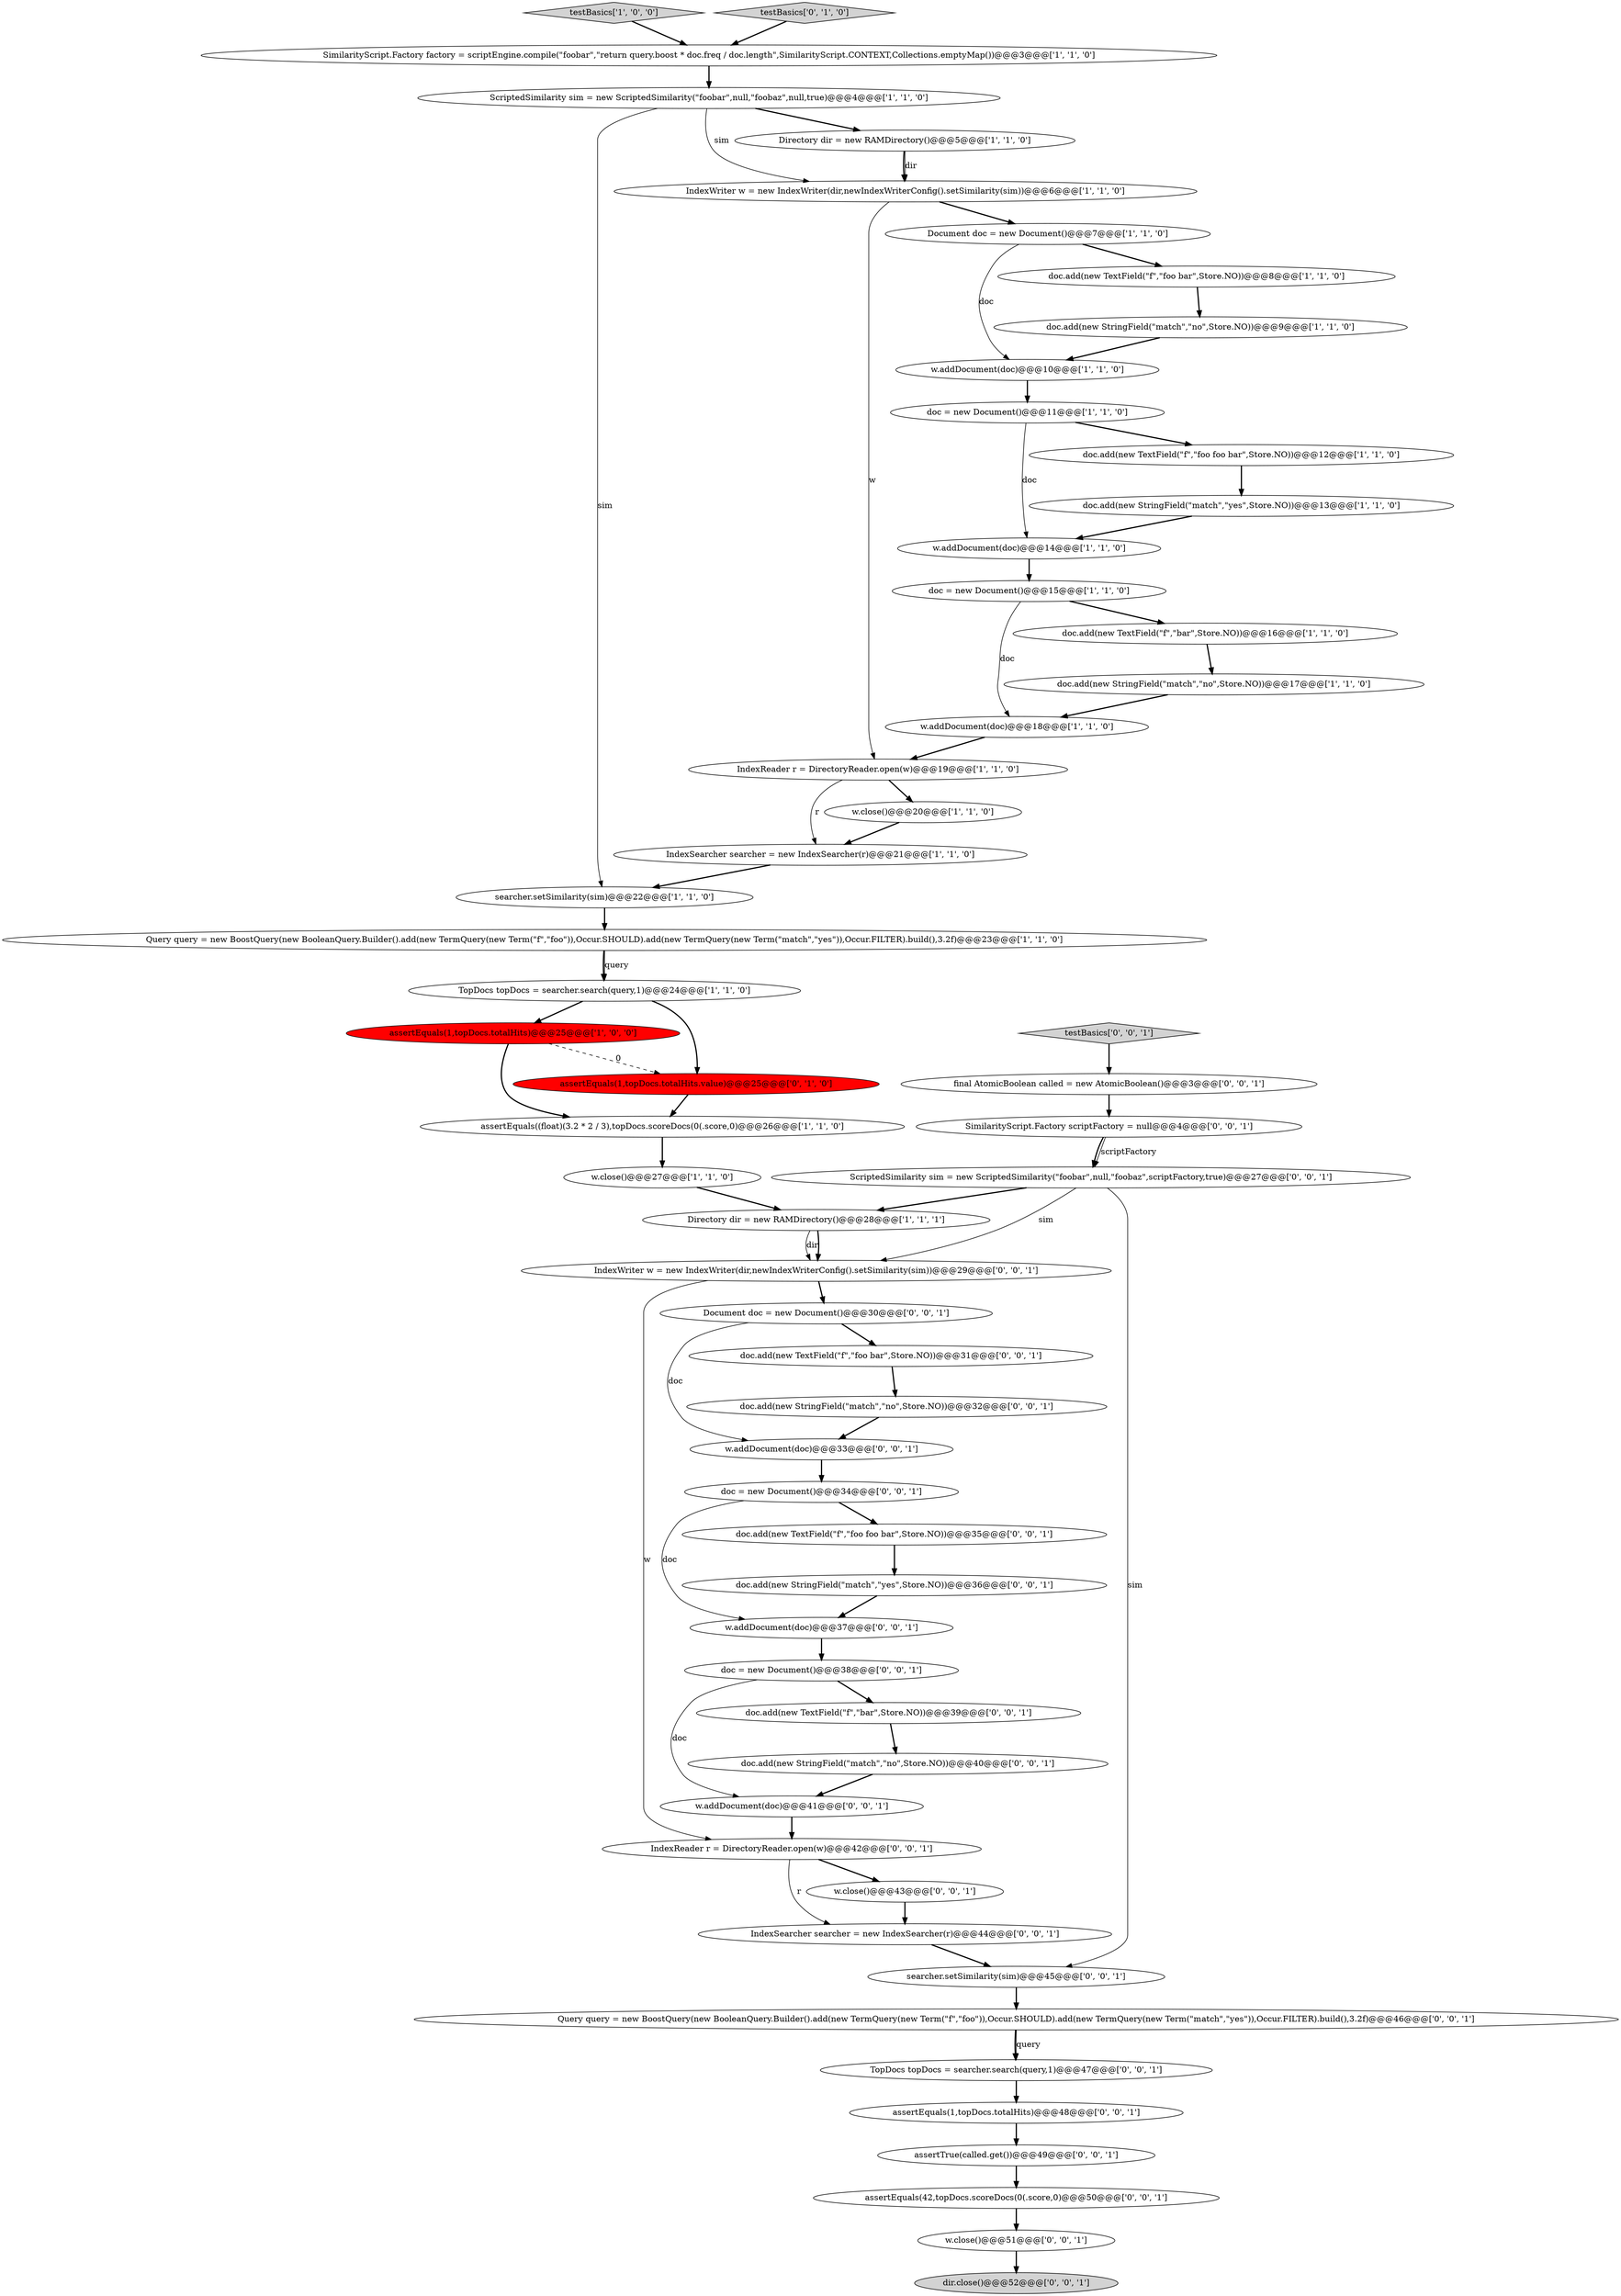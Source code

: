digraph {
1 [style = filled, label = "SimilarityScript.Factory factory = scriptEngine.compile(\"foobar\",\"return query.boost * doc.freq / doc.length\",SimilarityScript.CONTEXT,Collections.emptyMap())@@@3@@@['1', '1', '0']", fillcolor = white, shape = ellipse image = "AAA0AAABBB1BBB"];
31 [style = filled, label = "doc = new Document()@@@34@@@['0', '0', '1']", fillcolor = white, shape = ellipse image = "AAA0AAABBB3BBB"];
21 [style = filled, label = "doc = new Document()@@@15@@@['1', '1', '0']", fillcolor = white, shape = ellipse image = "AAA0AAABBB1BBB"];
24 [style = filled, label = "testBasics['1', '0', '0']", fillcolor = lightgray, shape = diamond image = "AAA0AAABBB1BBB"];
18 [style = filled, label = "IndexReader r = DirectoryReader.open(w)@@@19@@@['1', '1', '0']", fillcolor = white, shape = ellipse image = "AAA0AAABBB1BBB"];
47 [style = filled, label = "Query query = new BoostQuery(new BooleanQuery.Builder().add(new TermQuery(new Term(\"f\",\"foo\")),Occur.SHOULD).add(new TermQuery(new Term(\"match\",\"yes\")),Occur.FILTER).build(),3.2f)@@@46@@@['0', '0', '1']", fillcolor = white, shape = ellipse image = "AAA0AAABBB3BBB"];
55 [style = filled, label = "w.addDocument(doc)@@@37@@@['0', '0', '1']", fillcolor = white, shape = ellipse image = "AAA0AAABBB3BBB"];
48 [style = filled, label = "assertEquals(42,topDocs.scoreDocs(0(.score,0)@@@50@@@['0', '0', '1']", fillcolor = white, shape = ellipse image = "AAA0AAABBB3BBB"];
9 [style = filled, label = "IndexWriter w = new IndexWriter(dir,newIndexWriterConfig().setSimilarity(sim))@@@6@@@['1', '1', '0']", fillcolor = white, shape = ellipse image = "AAA0AAABBB1BBB"];
38 [style = filled, label = "SimilarityScript.Factory scriptFactory = null@@@4@@@['0', '0', '1']", fillcolor = white, shape = ellipse image = "AAA0AAABBB3BBB"];
6 [style = filled, label = "assertEquals(1,topDocs.totalHits)@@@25@@@['1', '0', '0']", fillcolor = red, shape = ellipse image = "AAA1AAABBB1BBB"];
15 [style = filled, label = "w.close()@@@27@@@['1', '1', '0']", fillcolor = white, shape = ellipse image = "AAA0AAABBB1BBB"];
10 [style = filled, label = "doc = new Document()@@@11@@@['1', '1', '0']", fillcolor = white, shape = ellipse image = "AAA0AAABBB1BBB"];
53 [style = filled, label = "w.addDocument(doc)@@@33@@@['0', '0', '1']", fillcolor = white, shape = ellipse image = "AAA0AAABBB3BBB"];
16 [style = filled, label = "TopDocs topDocs = searcher.search(query,1)@@@24@@@['1', '1', '0']", fillcolor = white, shape = ellipse image = "AAA0AAABBB1BBB"];
23 [style = filled, label = "assertEquals((float)(3.2 * 2 / 3),topDocs.scoreDocs(0(.score,0)@@@26@@@['1', '1', '0']", fillcolor = white, shape = ellipse image = "AAA0AAABBB1BBB"];
30 [style = filled, label = "IndexSearcher searcher = new IndexSearcher(r)@@@44@@@['0', '0', '1']", fillcolor = white, shape = ellipse image = "AAA0AAABBB3BBB"];
0 [style = filled, label = "Document doc = new Document()@@@7@@@['1', '1', '0']", fillcolor = white, shape = ellipse image = "AAA0AAABBB1BBB"];
40 [style = filled, label = "doc = new Document()@@@38@@@['0', '0', '1']", fillcolor = white, shape = ellipse image = "AAA0AAABBB3BBB"];
13 [style = filled, label = "w.addDocument(doc)@@@14@@@['1', '1', '0']", fillcolor = white, shape = ellipse image = "AAA0AAABBB1BBB"];
14 [style = filled, label = "ScriptedSimilarity sim = new ScriptedSimilarity(\"foobar\",null,\"foobaz\",null,true)@@@4@@@['1', '1', '0']", fillcolor = white, shape = ellipse image = "AAA0AAABBB1BBB"];
22 [style = filled, label = "searcher.setSimilarity(sim)@@@22@@@['1', '1', '0']", fillcolor = white, shape = ellipse image = "AAA0AAABBB1BBB"];
33 [style = filled, label = "testBasics['0', '0', '1']", fillcolor = lightgray, shape = diamond image = "AAA0AAABBB3BBB"];
34 [style = filled, label = "Document doc = new Document()@@@30@@@['0', '0', '1']", fillcolor = white, shape = ellipse image = "AAA0AAABBB3BBB"];
42 [style = filled, label = "IndexReader r = DirectoryReader.open(w)@@@42@@@['0', '0', '1']", fillcolor = white, shape = ellipse image = "AAA0AAABBB3BBB"];
7 [style = filled, label = "doc.add(new TextField(\"f\",\"foo foo bar\",Store.NO))@@@12@@@['1', '1', '0']", fillcolor = white, shape = ellipse image = "AAA0AAABBB1BBB"];
5 [style = filled, label = "IndexSearcher searcher = new IndexSearcher(r)@@@21@@@['1', '1', '0']", fillcolor = white, shape = ellipse image = "AAA0AAABBB1BBB"];
50 [style = filled, label = "dir.close()@@@52@@@['0', '0', '1']", fillcolor = lightgray, shape = ellipse image = "AAA0AAABBB3BBB"];
11 [style = filled, label = "w.addDocument(doc)@@@10@@@['1', '1', '0']", fillcolor = white, shape = ellipse image = "AAA0AAABBB1BBB"];
41 [style = filled, label = "w.close()@@@43@@@['0', '0', '1']", fillcolor = white, shape = ellipse image = "AAA0AAABBB3BBB"];
19 [style = filled, label = "Directory dir = new RAMDirectory()@@@28@@@['1', '1', '1']", fillcolor = white, shape = ellipse image = "AAA0AAABBB1BBB"];
3 [style = filled, label = "doc.add(new StringField(\"match\",\"no\",Store.NO))@@@17@@@['1', '1', '0']", fillcolor = white, shape = ellipse image = "AAA0AAABBB1BBB"];
25 [style = filled, label = "doc.add(new TextField(\"f\",\"bar\",Store.NO))@@@16@@@['1', '1', '0']", fillcolor = white, shape = ellipse image = "AAA0AAABBB1BBB"];
35 [style = filled, label = "IndexWriter w = new IndexWriter(dir,newIndexWriterConfig().setSimilarity(sim))@@@29@@@['0', '0', '1']", fillcolor = white, shape = ellipse image = "AAA0AAABBB3BBB"];
8 [style = filled, label = "Query query = new BoostQuery(new BooleanQuery.Builder().add(new TermQuery(new Term(\"f\",\"foo\")),Occur.SHOULD).add(new TermQuery(new Term(\"match\",\"yes\")),Occur.FILTER).build(),3.2f)@@@23@@@['1', '1', '0']", fillcolor = white, shape = ellipse image = "AAA0AAABBB1BBB"];
56 [style = filled, label = "assertTrue(called.get())@@@49@@@['0', '0', '1']", fillcolor = white, shape = ellipse image = "AAA0AAABBB3BBB"];
46 [style = filled, label = "assertEquals(1,topDocs.totalHits)@@@48@@@['0', '0', '1']", fillcolor = white, shape = ellipse image = "AAA0AAABBB3BBB"];
36 [style = filled, label = "doc.add(new StringField(\"match\",\"yes\",Store.NO))@@@36@@@['0', '0', '1']", fillcolor = white, shape = ellipse image = "AAA0AAABBB3BBB"];
28 [style = filled, label = "testBasics['0', '1', '0']", fillcolor = lightgray, shape = diamond image = "AAA0AAABBB2BBB"];
51 [style = filled, label = "ScriptedSimilarity sim = new ScriptedSimilarity(\"foobar\",null,\"foobaz\",scriptFactory,true)@@@27@@@['0', '0', '1']", fillcolor = white, shape = ellipse image = "AAA0AAABBB3BBB"];
29 [style = filled, label = "doc.add(new TextField(\"f\",\"bar\",Store.NO))@@@39@@@['0', '0', '1']", fillcolor = white, shape = ellipse image = "AAA0AAABBB3BBB"];
37 [style = filled, label = "final AtomicBoolean called = new AtomicBoolean()@@@3@@@['0', '0', '1']", fillcolor = white, shape = ellipse image = "AAA0AAABBB3BBB"];
4 [style = filled, label = "doc.add(new StringField(\"match\",\"yes\",Store.NO))@@@13@@@['1', '1', '0']", fillcolor = white, shape = ellipse image = "AAA0AAABBB1BBB"];
39 [style = filled, label = "TopDocs topDocs = searcher.search(query,1)@@@47@@@['0', '0', '1']", fillcolor = white, shape = ellipse image = "AAA0AAABBB3BBB"];
43 [style = filled, label = "searcher.setSimilarity(sim)@@@45@@@['0', '0', '1']", fillcolor = white, shape = ellipse image = "AAA0AAABBB3BBB"];
52 [style = filled, label = "w.addDocument(doc)@@@41@@@['0', '0', '1']", fillcolor = white, shape = ellipse image = "AAA0AAABBB3BBB"];
32 [style = filled, label = "doc.add(new StringField(\"match\",\"no\",Store.NO))@@@32@@@['0', '0', '1']", fillcolor = white, shape = ellipse image = "AAA0AAABBB3BBB"];
49 [style = filled, label = "w.close()@@@51@@@['0', '0', '1']", fillcolor = white, shape = ellipse image = "AAA0AAABBB3BBB"];
2 [style = filled, label = "doc.add(new StringField(\"match\",\"no\",Store.NO))@@@9@@@['1', '1', '0']", fillcolor = white, shape = ellipse image = "AAA0AAABBB1BBB"];
54 [style = filled, label = "doc.add(new TextField(\"f\",\"foo foo bar\",Store.NO))@@@35@@@['0', '0', '1']", fillcolor = white, shape = ellipse image = "AAA0AAABBB3BBB"];
20 [style = filled, label = "Directory dir = new RAMDirectory()@@@5@@@['1', '1', '0']", fillcolor = white, shape = ellipse image = "AAA0AAABBB1BBB"];
45 [style = filled, label = "doc.add(new StringField(\"match\",\"no\",Store.NO))@@@40@@@['0', '0', '1']", fillcolor = white, shape = ellipse image = "AAA0AAABBB3BBB"];
12 [style = filled, label = "w.addDocument(doc)@@@18@@@['1', '1', '0']", fillcolor = white, shape = ellipse image = "AAA0AAABBB1BBB"];
44 [style = filled, label = "doc.add(new TextField(\"f\",\"foo bar\",Store.NO))@@@31@@@['0', '0', '1']", fillcolor = white, shape = ellipse image = "AAA0AAABBB3BBB"];
27 [style = filled, label = "assertEquals(1,topDocs.totalHits.value)@@@25@@@['0', '1', '0']", fillcolor = red, shape = ellipse image = "AAA1AAABBB2BBB"];
26 [style = filled, label = "w.close()@@@20@@@['1', '1', '0']", fillcolor = white, shape = ellipse image = "AAA0AAABBB1BBB"];
17 [style = filled, label = "doc.add(new TextField(\"f\",\"foo bar\",Store.NO))@@@8@@@['1', '1', '0']", fillcolor = white, shape = ellipse image = "AAA0AAABBB1BBB"];
32->53 [style = bold, label=""];
14->9 [style = solid, label="sim"];
8->16 [style = bold, label=""];
21->12 [style = solid, label="doc"];
42->41 [style = bold, label=""];
48->49 [style = bold, label=""];
46->56 [style = bold, label=""];
39->46 [style = bold, label=""];
19->35 [style = solid, label="dir"];
9->0 [style = bold, label=""];
16->27 [style = bold, label=""];
20->9 [style = bold, label=""];
30->43 [style = bold, label=""];
26->5 [style = bold, label=""];
0->17 [style = bold, label=""];
6->23 [style = bold, label=""];
38->51 [style = bold, label=""];
16->6 [style = bold, label=""];
18->5 [style = solid, label="r"];
14->22 [style = solid, label="sim"];
4->13 [style = bold, label=""];
18->26 [style = bold, label=""];
25->3 [style = bold, label=""];
23->15 [style = bold, label=""];
55->40 [style = bold, label=""];
38->51 [style = solid, label="scriptFactory"];
51->35 [style = solid, label="sim"];
40->52 [style = solid, label="doc"];
8->16 [style = solid, label="query"];
28->1 [style = bold, label=""];
7->4 [style = bold, label=""];
21->25 [style = bold, label=""];
3->12 [style = bold, label=""];
53->31 [style = bold, label=""];
15->19 [style = bold, label=""];
47->39 [style = bold, label=""];
10->7 [style = bold, label=""];
31->55 [style = solid, label="doc"];
36->55 [style = bold, label=""];
29->45 [style = bold, label=""];
49->50 [style = bold, label=""];
42->30 [style = solid, label="r"];
22->8 [style = bold, label=""];
52->42 [style = bold, label=""];
41->30 [style = bold, label=""];
43->47 [style = bold, label=""];
17->2 [style = bold, label=""];
54->36 [style = bold, label=""];
47->39 [style = solid, label="query"];
6->27 [style = dashed, label="0"];
11->10 [style = bold, label=""];
37->38 [style = bold, label=""];
19->35 [style = bold, label=""];
44->32 [style = bold, label=""];
12->18 [style = bold, label=""];
34->44 [style = bold, label=""];
35->42 [style = solid, label="w"];
56->48 [style = bold, label=""];
10->13 [style = solid, label="doc"];
34->53 [style = solid, label="doc"];
1->14 [style = bold, label=""];
27->23 [style = bold, label=""];
0->11 [style = solid, label="doc"];
9->18 [style = solid, label="w"];
24->1 [style = bold, label=""];
20->9 [style = solid, label="dir"];
35->34 [style = bold, label=""];
33->37 [style = bold, label=""];
13->21 [style = bold, label=""];
51->43 [style = solid, label="sim"];
5->22 [style = bold, label=""];
45->52 [style = bold, label=""];
2->11 [style = bold, label=""];
51->19 [style = bold, label=""];
31->54 [style = bold, label=""];
14->20 [style = bold, label=""];
40->29 [style = bold, label=""];
}
